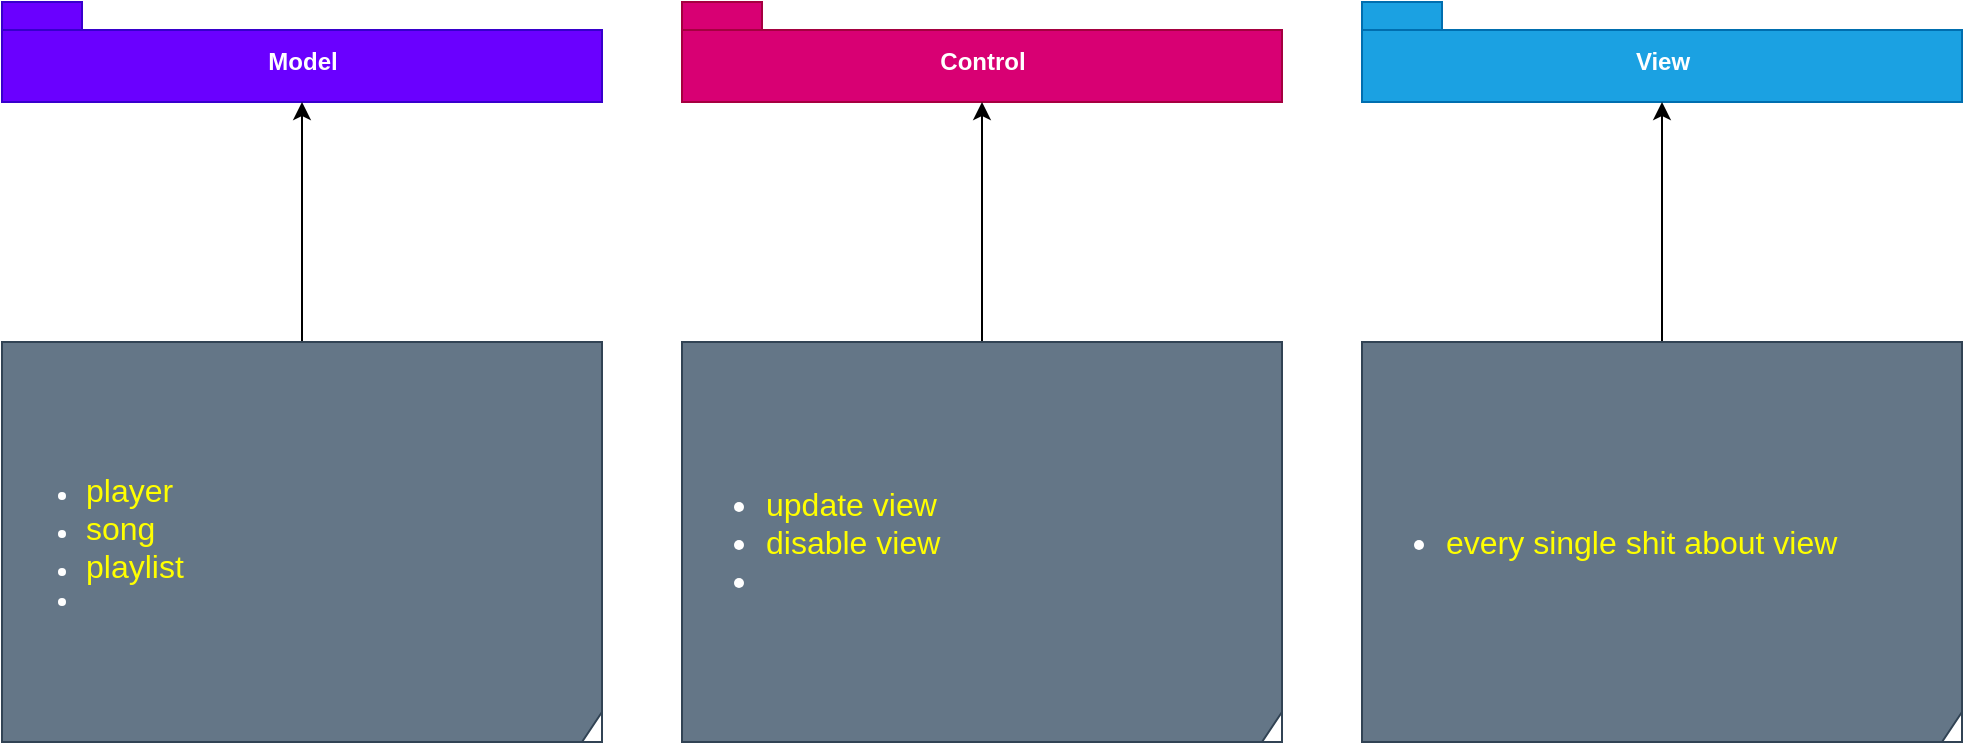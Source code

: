<mxfile version="13.4.5" type="device"><diagram id="_IWIN6t_zd7TD9uoOnrY" name="Page-1"><mxGraphModel dx="1038" dy="607" grid="1" gridSize="10" guides="1" tooltips="1" connect="1" arrows="1" fold="1" page="1" pageScale="1" pageWidth="850" pageHeight="1100" math="0" shadow="0"><root><mxCell id="0"/><mxCell id="1" parent="0"/><mxCell id="xUOesItM33-7H-tjomr--1" value="Control" style="shape=folder;fontStyle=1;spacingTop=10;tabWidth=40;tabHeight=14;tabPosition=left;html=1;fillColor=#d80073;strokeColor=#A50040;fontColor=#ffffff;" vertex="1" parent="1"><mxGeometry x="680" y="610" width="300" height="50" as="geometry"/></mxCell><mxCell id="xUOesItM33-7H-tjomr--2" value="View" style="shape=folder;fontStyle=1;spacingTop=10;tabWidth=40;tabHeight=14;tabPosition=left;html=1;fillColor=#1ba1e2;strokeColor=#006EAF;fontColor=#ffffff;" vertex="1" parent="1"><mxGeometry x="1020" y="610" width="300" height="50" as="geometry"/></mxCell><mxCell id="xUOesItM33-7H-tjomr--3" value="Model" style="shape=folder;fontStyle=1;spacingTop=10;tabWidth=40;tabHeight=14;tabPosition=left;html=1;fillColor=#6a00ff;strokeColor=#3700CC;fontColor=#ffffff;" vertex="1" parent="1"><mxGeometry x="340" y="610" width="300" height="50" as="geometry"/></mxCell><mxCell id="xUOesItM33-7H-tjomr--4" style="edgeStyle=orthogonalEdgeStyle;rounded=0;orthogonalLoop=1;jettySize=auto;html=1;entryX=0.5;entryY=1;entryDx=0;entryDy=0;entryPerimeter=0;" edge="1" parent="1" source="xUOesItM33-7H-tjomr--5" target="xUOesItM33-7H-tjomr--3"><mxGeometry relative="1" as="geometry"/></mxCell><mxCell id="xUOesItM33-7H-tjomr--5" value="&lt;ul&gt;&lt;li&gt;&lt;span style=&quot;font-size: 16px&quot;&gt;&lt;font color=&quot;#ffff00&quot;&gt;player&lt;/font&gt;&lt;/span&gt;&lt;/li&gt;&lt;li&gt;&lt;span style=&quot;font-size: 16px&quot;&gt;&lt;font color=&quot;#ffff00&quot;&gt;song&lt;/font&gt;&lt;/span&gt;&lt;/li&gt;&lt;li&gt;&lt;span style=&quot;font-size: 16px&quot;&gt;&lt;font color=&quot;#ffff00&quot;&gt;playlist&lt;/font&gt;&lt;/span&gt;&lt;/li&gt;&lt;li&gt;&lt;br&gt;&lt;/li&gt;&lt;/ul&gt;" style="shape=umlFrame;whiteSpace=wrap;html=1;width=300;height=200;align=left;shadow=0;fillColor=#647687;strokeColor=#314354;fontColor=#ffffff;" vertex="1" parent="1"><mxGeometry x="340" y="780" width="300" height="200" as="geometry"/></mxCell><mxCell id="xUOesItM33-7H-tjomr--6" style="edgeStyle=orthogonalEdgeStyle;rounded=0;orthogonalLoop=1;jettySize=auto;html=1;entryX=0.5;entryY=1;entryDx=0;entryDy=0;entryPerimeter=0;" edge="1" parent="1" source="xUOesItM33-7H-tjomr--7" target="xUOesItM33-7H-tjomr--1"><mxGeometry relative="1" as="geometry"/></mxCell><mxCell id="xUOesItM33-7H-tjomr--7" value="&lt;ul style=&quot;font-size: 16px&quot;&gt;&lt;li&gt;&lt;font color=&quot;#ffff00&quot;&gt;update view&lt;/font&gt;&lt;/li&gt;&lt;li&gt;&lt;font color=&quot;#ffff00&quot;&gt;disable view&lt;/font&gt;&lt;/li&gt;&lt;li&gt;&lt;br&gt;&lt;/li&gt;&lt;/ul&gt;" style="shape=umlFrame;whiteSpace=wrap;html=1;width=300;height=200;align=left;fillColor=#647687;strokeColor=#314354;fontColor=#ffffff;" vertex="1" parent="1"><mxGeometry x="680" y="780" width="300" height="200" as="geometry"/></mxCell><mxCell id="xUOesItM33-7H-tjomr--8" style="edgeStyle=orthogonalEdgeStyle;rounded=0;orthogonalLoop=1;jettySize=auto;html=1;entryX=0.5;entryY=1;entryDx=0;entryDy=0;entryPerimeter=0;" edge="1" parent="1" source="xUOesItM33-7H-tjomr--9" target="xUOesItM33-7H-tjomr--2"><mxGeometry relative="1" as="geometry"/></mxCell><mxCell id="xUOesItM33-7H-tjomr--9" value="&lt;ul style=&quot;font-size: 16px&quot;&gt;&lt;li&gt;&lt;font color=&quot;#ffff00&quot;&gt;every single shit about view&lt;/font&gt;&lt;/li&gt;&lt;/ul&gt;" style="shape=umlFrame;whiteSpace=wrap;html=1;width=300;height=200;align=left;fillColor=#647687;strokeColor=#314354;fontColor=#ffffff;" vertex="1" parent="1"><mxGeometry x="1020" y="780" width="300" height="200" as="geometry"/></mxCell></root></mxGraphModel></diagram></mxfile>